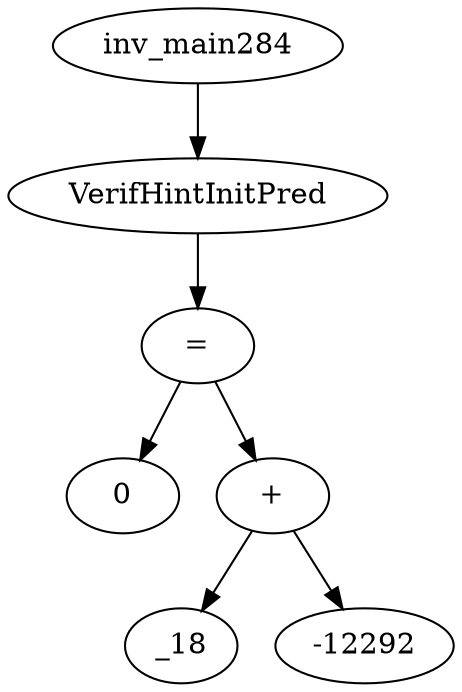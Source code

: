 digraph dag {
0 [label="inv_main284"];
1 [label="VerifHintInitPred"];
2 [label="="];
3 [label="0"];
4 [label="+"];
5 [label="_18"];
6 [label="-12292"];
0->1
1->2
2->4
2 -> 3
4->6
4 -> 5
}
